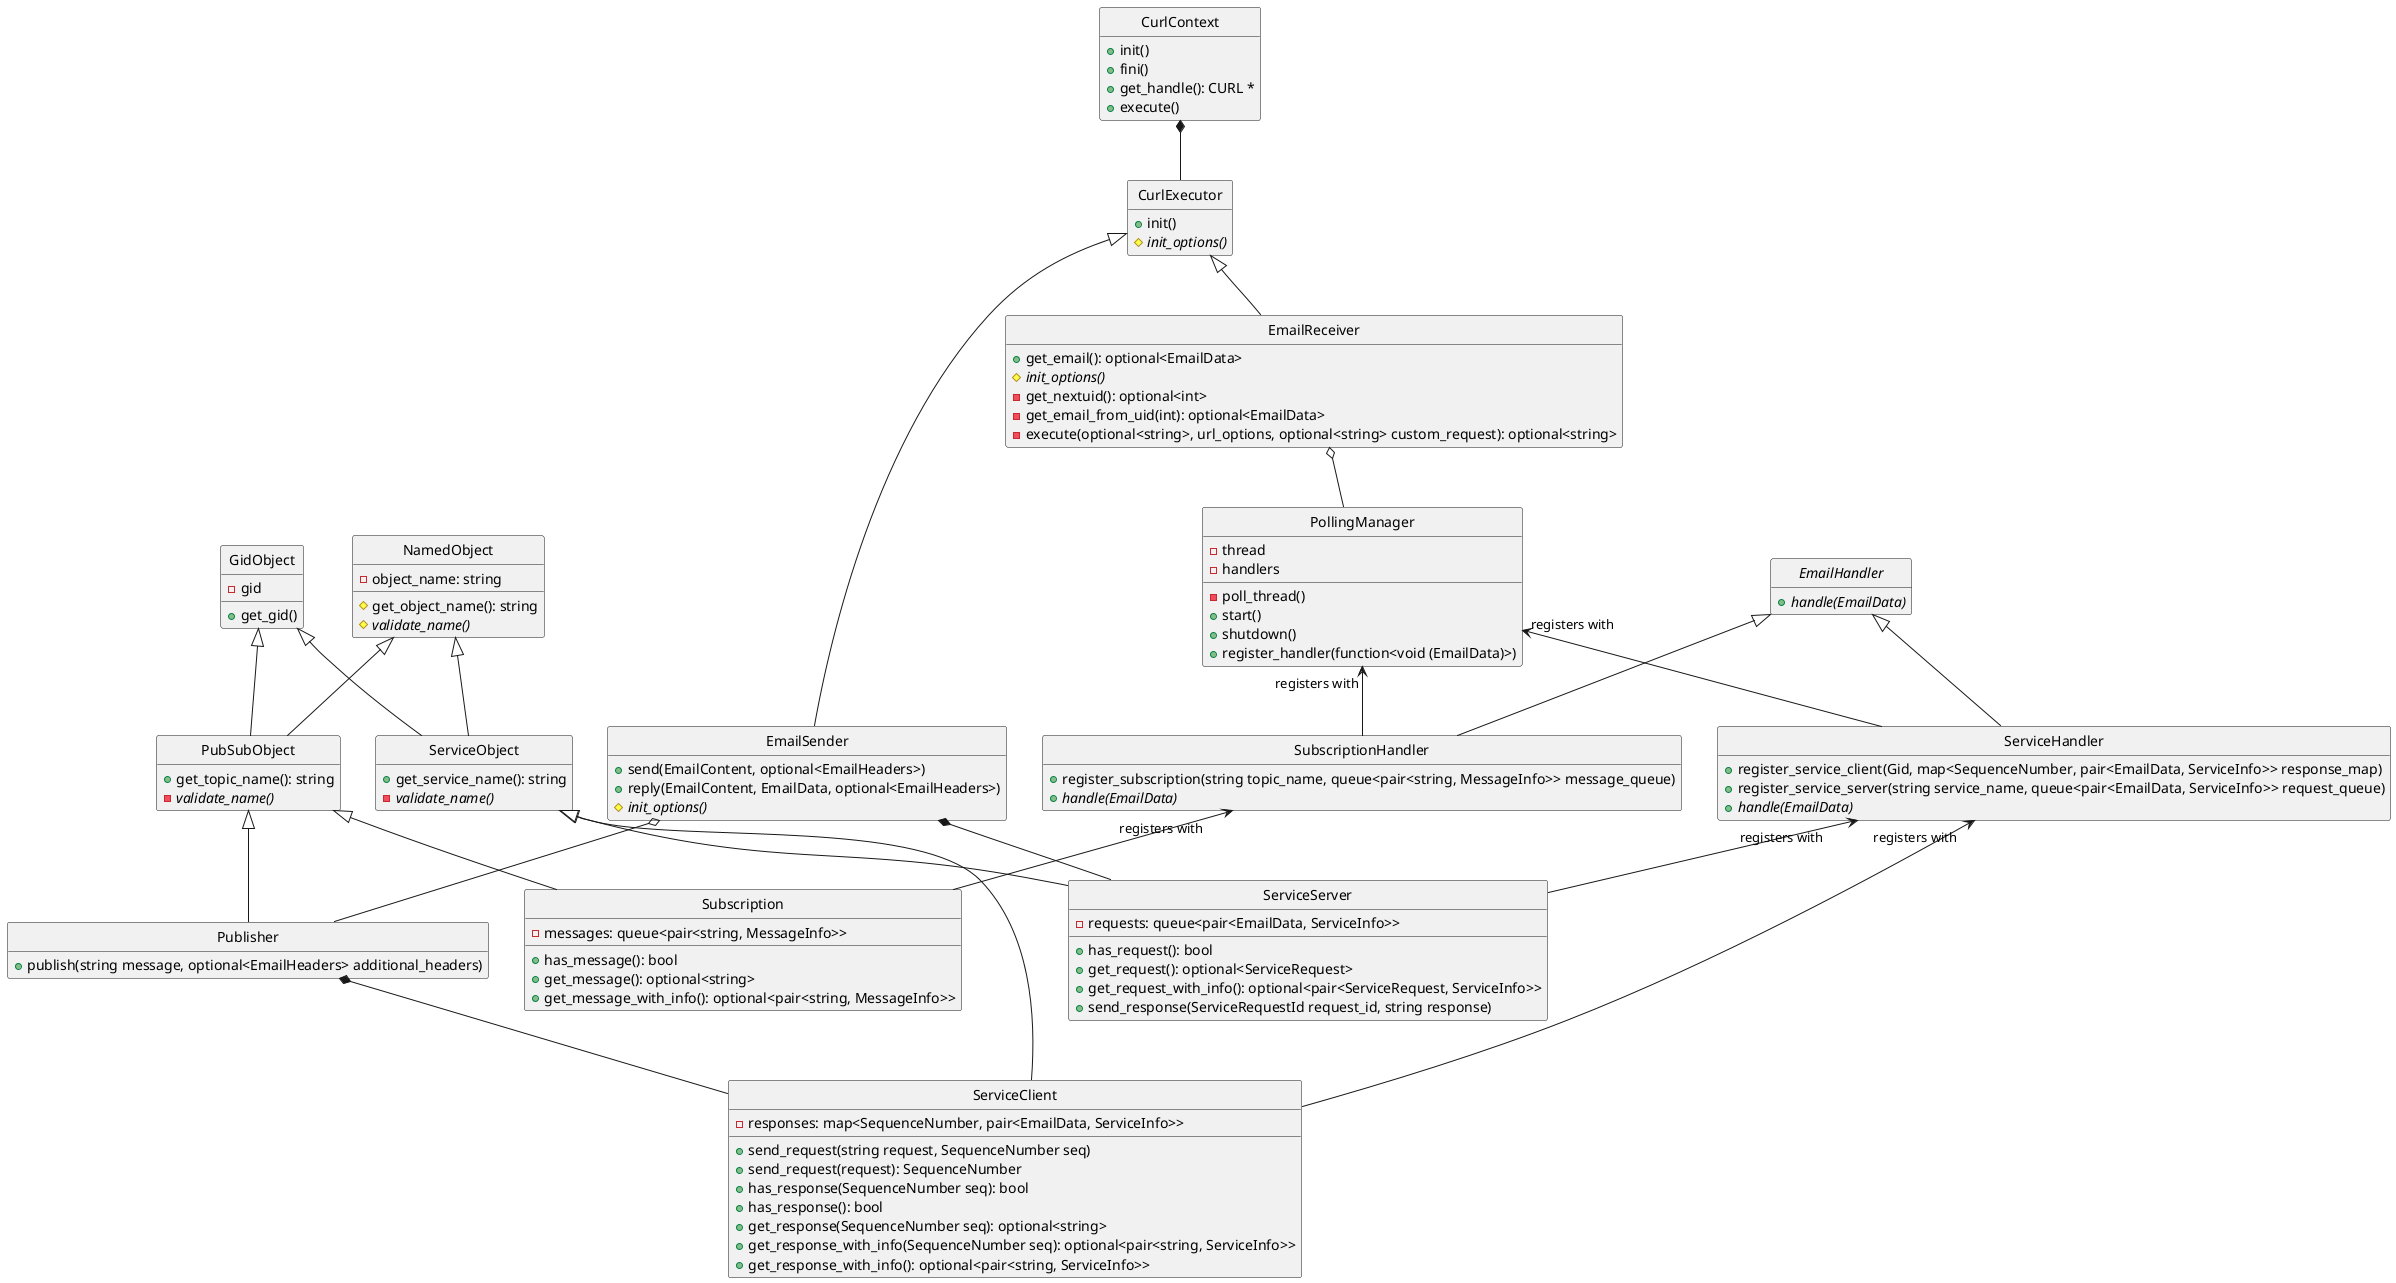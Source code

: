 @startuml

class CurlContext {
   +init()
   +fini()
   +get_handle(): CURL *
   +execute()
}
hide CurlContext fields
hide CurlContext circle

class CurlExecutor {
   +init()
   #init_options() {abstract}
   #context: CurlContext
}
hide CurlExecutor fields
hide CurlExecutor circle
CurlContext *-- CurlExecutor


class EmailSender {
   +send(EmailContent, optional<EmailHeaders>)
   +reply(EmailContent, EmailData, optional<EmailHeaders>)
   #init_options() {abstract}
}
hide EmailSender fields
hide EmailSender circle
CurlExecutor <|-- EmailSender

class EmailReceiver {
   +get_email(): optional<EmailData>
   #init_options() {abstract}
   -get_nextuid(): optional<int>
   -get_email_from_uid(int): optional<EmailData>
   -execute(optional<string>, url_options, optional<string> custom_request): optional<string>
}
hide EmailReceiver fields
hide EmailReceiver circle
CurlExecutor <|-- EmailReceiver


class PollingManager {
   -thread
   -poll_thread()
   -handlers
   +start()
   +shutdown()
   +register_handler(function<void (EmailData)>)
}
EmailReceiver o-- PollingManager
hide PollingManager circle

abstract class EmailHandler {
   +handle(EmailData) {abstract}
}
hide EmailHandler fields
hide EmailHandler circle


class SubscriptionHandler {
   -subscriptions
   +register_subscription(string topic_name, queue<pair<string, MessageInfo>> message_queue)
   +handle(EmailData) {abstract}
}
hide SubscriptionHandler fields
hide SubscriptionHandler circle
EmailHandler <|-- SubscriptionHandler
PollingManager "registers with" <-- SubscriptionHandler

class ServiceHandler {
   -clients
   -servers
   +register_service_client(Gid, map<SequenceNumber, pair<EmailData, ServiceInfo>> response_map)
   +register_service_server(string service_name, queue<pair<EmailData, ServiceInfo>> request_queue)
   +handle(EmailData) {abstract}
}
hide ServiceHandler fields
hide ServiceHandler circle
EmailHandler <|-- ServiceHandler
PollingManager "registers with" <-- ServiceHandler


class GidObject {
   -gid
   +get_gid()
}
hide GidObject circle
class NamedObject {
   -object_name: string
   #get_object_name(): string
   #validate_name() {abstract}
}
hide NamedObject circle

class PubSubObject {
   +get_topic_name(): string
   -validate_name() {abstract}
}
hide PubSubObject fields
hide PubSubObject circle
GidObject <|-- PubSubObject
NamedObject <|-- PubSubObject

class ServiceObject {
   +get_service_name(): string
   -validate_name() {abstract}
}
hide ServiceObject fields
hide ServiceObject circle
GidObject <|-- ServiceObject
NamedObject <|-- ServiceObject


class Publisher {
   +publish(string message, optional<EmailHeaders> additional_headers)
}
hide Publisher fields
hide Publisher circle
PubSubObject <|-- Publisher
EmailSender o-- Publisher

class Subscription {
   -messages: queue<pair<string, MessageInfo>>
   +has_message(): bool
   +get_message(): optional<string>
   +get_message_with_info(): optional<pair<string, MessageInfo>>
}
hide Subscription circle
PubSubObject <|-- Subscription
SubscriptionHandler "registers with" <-- Subscription


class ServiceClient {
   -responses: map<SequenceNumber, pair<EmailData, ServiceInfo>>
   +send_request(string request, SequenceNumber seq)
   +send_request(request): SequenceNumber
   +has_response(SequenceNumber seq): bool
   +has_response(): bool
   +get_response(SequenceNumber seq): optional<string>
   +get_response_with_info(SequenceNumber seq): optional<pair<string, ServiceInfo>>
   +get_response_with_info(): optional<pair<string, ServiceInfo>>
}
hide ServiceClient circle
ServiceObject <|-- ServiceClient
Publisher *-- ServiceClient
ServiceHandler "registers with" <-- ServiceClient

class ServiceServer {
   -requests: queue<pair<EmailData, ServiceInfo>>
   +has_request(): bool
   +get_request(): optional<ServiceRequest>
   +get_request_with_info(): optional<pair<ServiceRequest, ServiceInfo>>
   +send_response(ServiceRequestId request_id, string response)
}
hide ServiceServer circle
ServiceObject <|-- ServiceServer
EmailSender *-- ServiceServer
ServiceHandler "registers with" <-- ServiceServer

@enduml